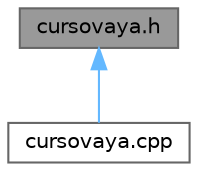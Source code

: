 digraph "cursovaya.h"
{
 // LATEX_PDF_SIZE
  bgcolor="transparent";
  edge [fontname=Helvetica,fontsize=10,labelfontname=Helvetica,labelfontsize=10];
  node [fontname=Helvetica,fontsize=10,shape=box,height=0.2,width=0.4];
  Node1 [label="cursovaya.h",height=0.2,width=0.4,color="gray40", fillcolor="grey60", style="filled", fontcolor="black",tooltip="Заголовочный файл для cursovaya.cpp."];
  Node1 -> Node2 [dir="back",color="steelblue1",style="solid"];
  Node2 [label="cursovaya.cpp",height=0.2,width=0.4,color="grey40", fillcolor="white", style="filled",URL="$cursovaya_8cpp.html",tooltip="Файл логики работы бота и обработки изображений"];
}
